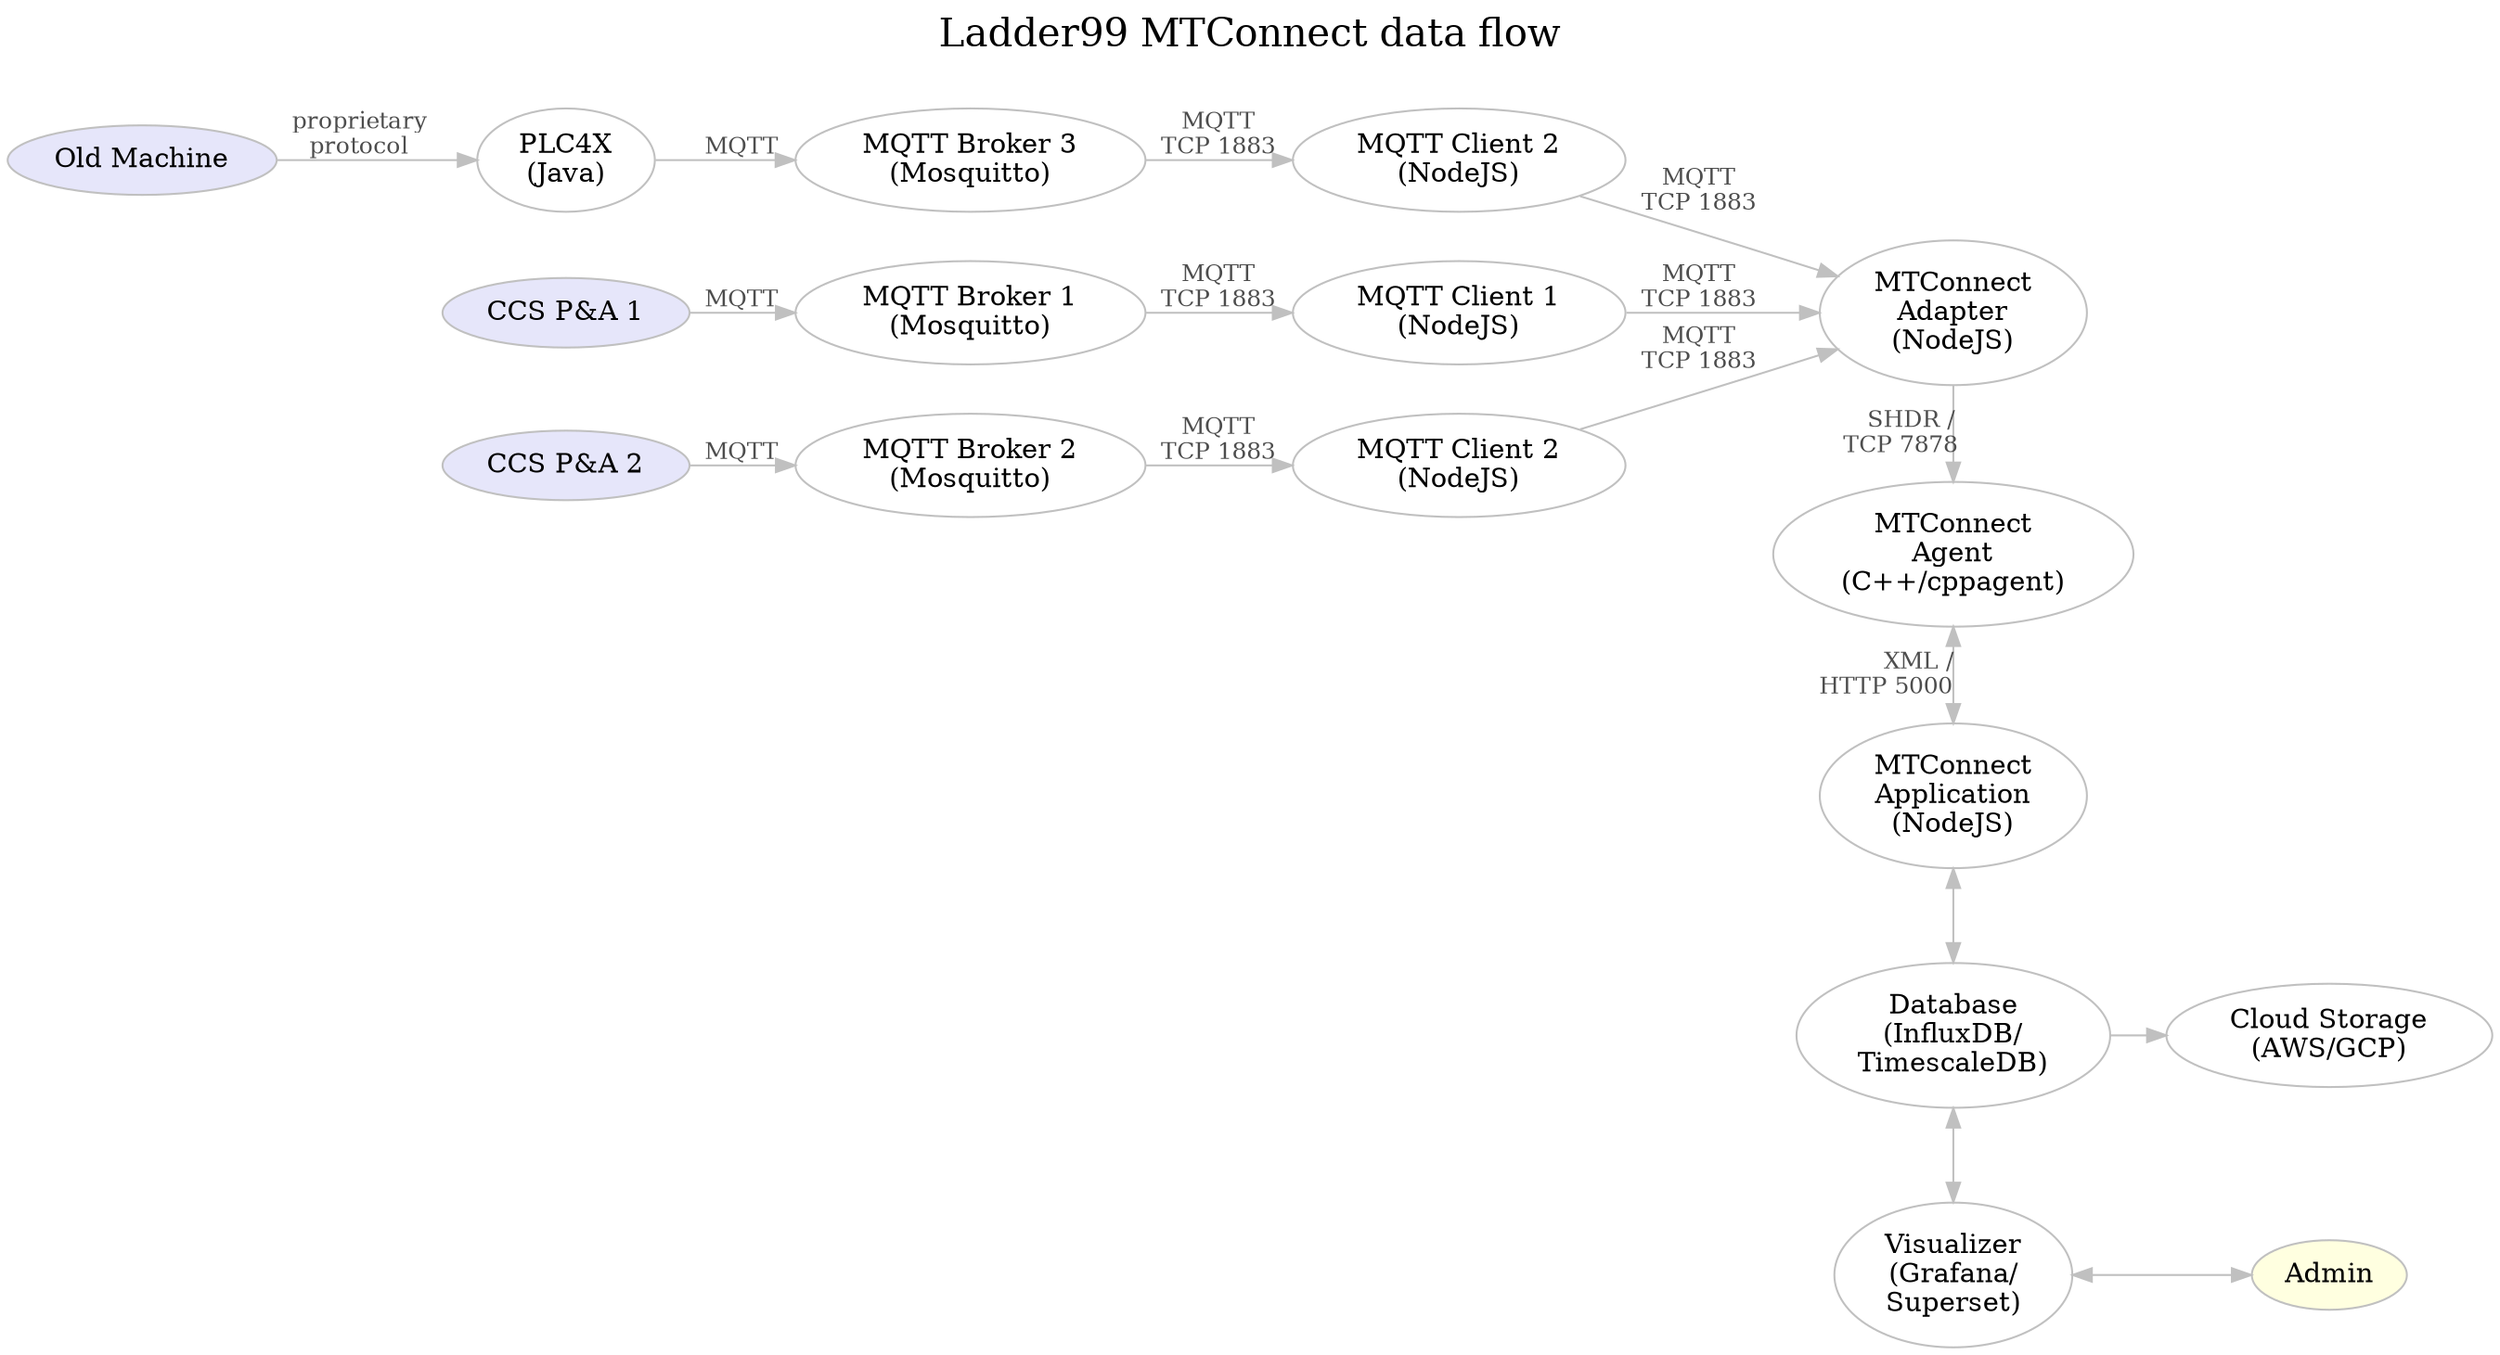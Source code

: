 digraph "ladder99-adapter" {

  // styles
  graph [ label="Ladder99 MTConnect data flow\n "; color=lightgray; ];
  graph [ fontsize=20 ];
  graph [ labelloc=t ];
  graph [ ranksep=0.2 ];
  graph [ nodesep=0.35 ];
  graph [ rankdir=LR; ] // left-to-right
  node [ color=gray; fillcolor=white; style=filled ];
  edge [ color=gray ];
  edge [ fontsize=12; fontcolor=gray30; ];

  // nodes
  OldMachine [ fillcolor=lavender; label="Old Machine" ];
  PLC4X [ label="PLC4X\n(Java)" ];
  PA1 [ fillcolor=lavender; label="CCS P&A 1" ];
  PA2 [ fillcolor=lavender; label="CCS P&A 2" ];
  Broker1 [ label="MQTT Broker 1\n(Mosquitto)" ];
  Broker2 [ label="MQTT Broker 2\n(Mosquitto)" ];
  Broker3 [ label="MQTT Broker 3\n(Mosquitto)" ];
  Client1 [ label="MQTT Client 1\n(NodeJS)" ];
  Client2 [ label="MQTT Client 2\n(NodeJS)" ];
  Client3 [ label="MQTT Client 2\n(NodeJS)" ];
  Adapter [ label="MTConnect\nAdapter\n(NodeJS)" ];
  // Device1Sheet [ fillcolor=greenyellow; label="device1.sheet" ];
  // Device1Yaml [ fillcolor=greenyellow; label="device1.yaml" ];
  // Device1Js [ label="device1.js" ];
  // Device2Sheet [ fillcolor=greenyellow; label="device2.sheet" ];
  // Device2Yaml [ fillcolor=greenyellow; label="device2.yaml" ];
  // Device2Js [ label="device2.js" ];
  // DiodeSender [ label="Diode Sender\n(Java+RabbitMQ)" ];
  // DiodeReceiver [ label="Diode Receiver\n(Java+RabbitMQ)" ];
  // DevicesXml [ label="devices.xml" ];
  Agent [ label="MTConnect\nAgent\n(C++/cppagent)" ];
  Application [ label="MTConnect\nApplication\n(NodeJS)" ];
  Database [ label="Database\n(InfluxDB/\nTimescaleDB)" ];
  Visualizer [ label="Visualizer\n(Grafana/\nSuperset)" ];
  Cloud [ label="Cloud Storage\n(AWS/GCP)" ];
  Admin [ fillcolor=lightyellow ];
  // LOI [ label="LOI\n(SvelteJS)" ];
  // Operator [ fillcolor=lightyellow ];

  // edges
  OldMachine -> PLC4X [ label="proprietary\nprotocol" ];
  PLC4X -> Broker3 [ label="MQTT" ];
  PA1 -> Broker1 [ label="MQTT" ];
  PA2 -> Broker2 [ label="MQTT" ];
  Broker1 -> Client1 [ label="MQTT\nTCP 1883" ];
  Broker2 -> Client2 [ label="MQTT\nTCP 1883" ];
  Broker3 -> Client3 [ label="MQTT\nTCP 1883" ];
  Client1 -> Adapter [ label="MQTT\nTCP 1883" ];
  Client2 -> Adapter [ label="MQTT\nTCP 1883" ];
  Client3 -> Adapter [ label="MQTT\nTCP 1883" ];
  Adapter -> Agent [ label="SHDR /   \nTCP 7878      " ];
  // Device1Sheet -> Device1Yaml [ label="feeds into" ];
  // Device1Yaml -> Device1Js [ label="generates" ];
  // Device1Js -> Client1 [ label="used by" ];
  // Device2Sheet -> Device2Yaml [ label="feeds into" ];
  // Device2Yaml -> Device2Js [ label="generates" ];
  // Device2Js -> Client2 [ label="used by" ];
  // Device1Yaml -> DevicesXml [ label="generates" ];
  // Device2Yaml -> DevicesXml [ label="generates" ];
  // DiodeSender -> DiodeReceiver [ label="UDP    " ];
  // DiodeReceiver -> Agent [ label="SHDR /    \nTCP 7878        " ];
  // Adapter -> Agent [ label="SHDR/\nTCP 7878" ];
  // DevicesXml -> Agent [ label="used by" ];
  Agent -> Application [ dir=both; label="XML / \nHTTP 5000          " ];
  Application -> Database [ dir=both ];
  Database -> Visualizer [ dir=both ];
  Database -> Cloud;
  Visualizer -> Admin [ dir=both ];
  // Application -> LOI;
  // LOI -> Operator;

  // rank
  // { rank=same; DiodeSender DiodeReceiver Agent Application Database Visualizer };
  { rank=same; Adapter Agent Application Database Visualizer };
  { rank=same; Cloud Admin };
}
